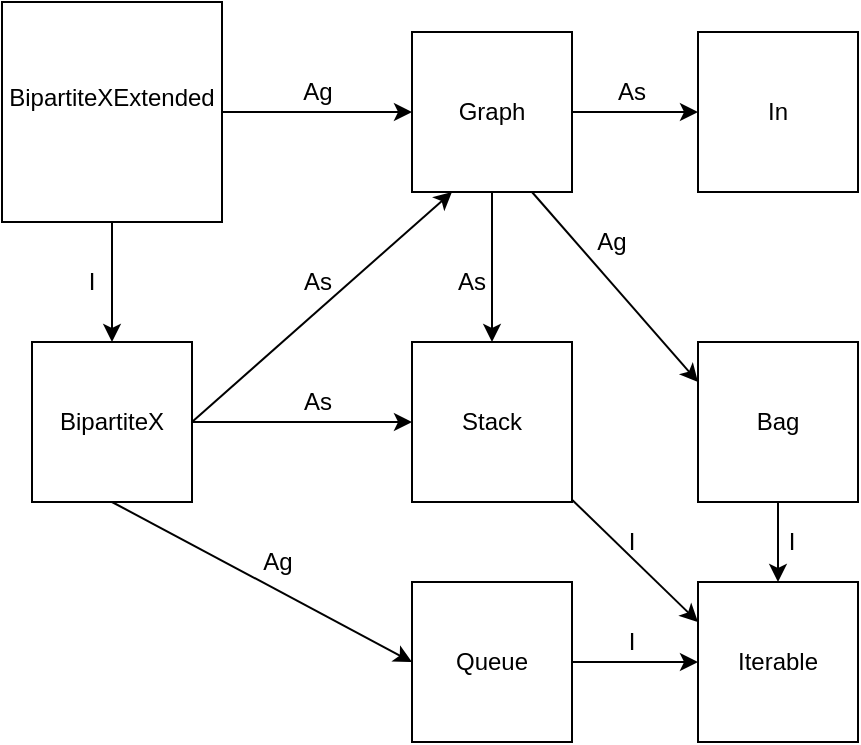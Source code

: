 <mxfile version="10.6.0" type="device"><diagram id="lu8lCyFsVQrsh7SPlWGY" name="Page-1"><mxGraphModel dx="627" dy="376" grid="1" gridSize="10" guides="1" tooltips="1" connect="1" arrows="1" fold="1" page="1" pageScale="1" pageWidth="827" pageHeight="1169" math="0" shadow="0"><root><mxCell id="0"/><mxCell id="1" parent="0"/><mxCell id="awcm1bKW5w8iULd767Vc-1" value="BipartiteX" style="whiteSpace=wrap;html=1;aspect=fixed;" vertex="1" parent="1"><mxGeometry x="80" y="360" width="80" height="80" as="geometry"/></mxCell><mxCell id="awcm1bKW5w8iULd767Vc-2" value="&lt;div&gt;BipartiteXExtended&lt;/div&gt;&lt;div&gt;&lt;br&gt;&lt;/div&gt;" style="whiteSpace=wrap;html=1;aspect=fixed;" vertex="1" parent="1"><mxGeometry x="65" y="190" width="110" height="110" as="geometry"/></mxCell><mxCell id="awcm1bKW5w8iULd767Vc-3" value="" style="endArrow=classic;html=1;exitX=0.5;exitY=1;exitDx=0;exitDy=0;" edge="1" parent="1" source="awcm1bKW5w8iULd767Vc-2"><mxGeometry width="50" height="50" relative="1" as="geometry"><mxPoint x="100" y="190" as="sourcePoint"/><mxPoint x="120" y="360" as="targetPoint"/></mxGeometry></mxCell><mxCell id="awcm1bKW5w8iULd767Vc-4" value="I" style="text;html=1;strokeColor=none;fillColor=none;align=center;verticalAlign=middle;whiteSpace=wrap;rounded=0;" vertex="1" parent="1"><mxGeometry x="90" y="320" width="40" height="20" as="geometry"/></mxCell><mxCell id="awcm1bKW5w8iULd767Vc-5" value="Graph" style="whiteSpace=wrap;html=1;aspect=fixed;" vertex="1" parent="1"><mxGeometry x="270" y="205" width="80" height="80" as="geometry"/></mxCell><mxCell id="awcm1bKW5w8iULd767Vc-6" value="" style="endArrow=classic;html=1;entryX=0;entryY=0.5;entryDx=0;entryDy=0;exitX=1;exitY=0.5;exitDx=0;exitDy=0;" edge="1" parent="1" source="awcm1bKW5w8iULd767Vc-2" target="awcm1bKW5w8iULd767Vc-5"><mxGeometry width="50" height="50" relative="1" as="geometry"><mxPoint x="70" y="370" as="sourcePoint"/><mxPoint x="120" y="320" as="targetPoint"/></mxGeometry></mxCell><mxCell id="awcm1bKW5w8iULd767Vc-7" value="Ag" style="text;html=1;strokeColor=none;fillColor=none;align=center;verticalAlign=middle;whiteSpace=wrap;rounded=0;" vertex="1" parent="1"><mxGeometry x="203" y="225" width="40" height="20" as="geometry"/></mxCell><mxCell id="awcm1bKW5w8iULd767Vc-8" value="" style="endArrow=classic;html=1;exitX=1;exitY=0.5;exitDx=0;exitDy=0;entryX=0.25;entryY=1;entryDx=0;entryDy=0;" edge="1" parent="1" source="awcm1bKW5w8iULd767Vc-1" target="awcm1bKW5w8iULd767Vc-5"><mxGeometry width="50" height="50" relative="1" as="geometry"><mxPoint x="70" y="510" as="sourcePoint"/><mxPoint x="120" y="460" as="targetPoint"/></mxGeometry></mxCell><mxCell id="awcm1bKW5w8iULd767Vc-9" value="As" style="text;html=1;strokeColor=none;fillColor=none;align=center;verticalAlign=middle;whiteSpace=wrap;rounded=0;" vertex="1" parent="1"><mxGeometry x="203" y="380" width="40" height="20" as="geometry"/></mxCell><mxCell id="awcm1bKW5w8iULd767Vc-10" value="Stack" style="whiteSpace=wrap;html=1;aspect=fixed;" vertex="1" parent="1"><mxGeometry x="270" y="360" width="80" height="80" as="geometry"/></mxCell><mxCell id="awcm1bKW5w8iULd767Vc-11" value="" style="endArrow=classic;html=1;exitX=1;exitY=0.5;exitDx=0;exitDy=0;entryX=0;entryY=0.5;entryDx=0;entryDy=0;" edge="1" parent="1" source="awcm1bKW5w8iULd767Vc-1" target="awcm1bKW5w8iULd767Vc-10"><mxGeometry width="50" height="50" relative="1" as="geometry"><mxPoint x="170" y="410" as="sourcePoint"/><mxPoint x="320" y="295" as="targetPoint"/></mxGeometry></mxCell><mxCell id="awcm1bKW5w8iULd767Vc-12" value="As" style="text;html=1;strokeColor=none;fillColor=none;align=center;verticalAlign=middle;whiteSpace=wrap;rounded=0;" vertex="1" parent="1"><mxGeometry x="203" y="320" width="40" height="20" as="geometry"/></mxCell><mxCell id="awcm1bKW5w8iULd767Vc-13" value="" style="endArrow=classic;html=1;exitX=0.5;exitY=1;exitDx=0;exitDy=0;entryX=0.5;entryY=0;entryDx=0;entryDy=0;" edge="1" parent="1" source="awcm1bKW5w8iULd767Vc-5" target="awcm1bKW5w8iULd767Vc-10"><mxGeometry width="50" height="50" relative="1" as="geometry"><mxPoint x="80" y="510" as="sourcePoint"/><mxPoint x="130" y="460" as="targetPoint"/></mxGeometry></mxCell><mxCell id="awcm1bKW5w8iULd767Vc-14" value="As" style="text;html=1;strokeColor=none;fillColor=none;align=center;verticalAlign=middle;whiteSpace=wrap;rounded=0;" vertex="1" parent="1"><mxGeometry x="280" y="320" width="40" height="20" as="geometry"/></mxCell><mxCell id="awcm1bKW5w8iULd767Vc-18" value="Bag" style="whiteSpace=wrap;html=1;aspect=fixed;" vertex="1" parent="1"><mxGeometry x="413" y="360" width="80" height="80" as="geometry"/></mxCell><mxCell id="awcm1bKW5w8iULd767Vc-19" value="In" style="whiteSpace=wrap;html=1;aspect=fixed;" vertex="1" parent="1"><mxGeometry x="413" y="205" width="80" height="80" as="geometry"/></mxCell><mxCell id="awcm1bKW5w8iULd767Vc-20" value="Queue" style="whiteSpace=wrap;html=1;aspect=fixed;" vertex="1" parent="1"><mxGeometry x="270" y="480" width="80" height="80" as="geometry"/></mxCell><mxCell id="awcm1bKW5w8iULd767Vc-21" value="" style="endArrow=classic;html=1;exitX=0.5;exitY=1;exitDx=0;exitDy=0;entryX=0;entryY=0.5;entryDx=0;entryDy=0;" edge="1" parent="1" source="awcm1bKW5w8iULd767Vc-1" target="awcm1bKW5w8iULd767Vc-20"><mxGeometry width="50" height="50" relative="1" as="geometry"><mxPoint x="180" y="510" as="sourcePoint"/><mxPoint x="230" y="460" as="targetPoint"/></mxGeometry></mxCell><mxCell id="awcm1bKW5w8iULd767Vc-22" value="Ag" style="text;html=1;strokeColor=none;fillColor=none;align=center;verticalAlign=middle;whiteSpace=wrap;rounded=0;" vertex="1" parent="1"><mxGeometry x="183" y="460" width="40" height="20" as="geometry"/></mxCell><mxCell id="awcm1bKW5w8iULd767Vc-23" value="" style="endArrow=classic;html=1;entryX=0;entryY=0.5;entryDx=0;entryDy=0;exitX=1;exitY=0.5;exitDx=0;exitDy=0;" edge="1" parent="1" source="awcm1bKW5w8iULd767Vc-5" target="awcm1bKW5w8iULd767Vc-19"><mxGeometry width="50" height="50" relative="1" as="geometry"><mxPoint x="185" y="255" as="sourcePoint"/><mxPoint x="280" y="255" as="targetPoint"/></mxGeometry></mxCell><mxCell id="awcm1bKW5w8iULd767Vc-24" value="" style="endArrow=classic;html=1;entryX=0;entryY=0.25;entryDx=0;entryDy=0;exitX=0.75;exitY=1;exitDx=0;exitDy=0;" edge="1" parent="1" source="awcm1bKW5w8iULd767Vc-5" target="awcm1bKW5w8iULd767Vc-18"><mxGeometry width="50" height="50" relative="1" as="geometry"><mxPoint x="360" y="255" as="sourcePoint"/><mxPoint x="423" y="255" as="targetPoint"/></mxGeometry></mxCell><mxCell id="awcm1bKW5w8iULd767Vc-25" value="Ag" style="text;html=1;strokeColor=none;fillColor=none;align=center;verticalAlign=middle;whiteSpace=wrap;rounded=0;" vertex="1" parent="1"><mxGeometry x="350" y="300" width="40" height="20" as="geometry"/></mxCell><mxCell id="awcm1bKW5w8iULd767Vc-26" value="As" style="text;html=1;strokeColor=none;fillColor=none;align=center;verticalAlign=middle;whiteSpace=wrap;rounded=0;" vertex="1" parent="1"><mxGeometry x="360" y="225" width="40" height="20" as="geometry"/></mxCell><mxCell id="awcm1bKW5w8iULd767Vc-27" value="Iterable" style="whiteSpace=wrap;html=1;aspect=fixed;" vertex="1" parent="1"><mxGeometry x="413" y="480" width="80" height="80" as="geometry"/></mxCell><mxCell id="awcm1bKW5w8iULd767Vc-28" value="I" style="text;html=1;strokeColor=none;fillColor=none;align=center;verticalAlign=middle;whiteSpace=wrap;rounded=0;" vertex="1" parent="1"><mxGeometry x="360" y="500" width="40" height="20" as="geometry"/></mxCell><mxCell id="awcm1bKW5w8iULd767Vc-29" value="" style="endArrow=classic;html=1;entryX=0;entryY=0.25;entryDx=0;entryDy=0;" edge="1" parent="1" source="awcm1bKW5w8iULd767Vc-10" target="awcm1bKW5w8iULd767Vc-27"><mxGeometry width="50" height="50" relative="1" as="geometry"><mxPoint x="350" y="490" as="sourcePoint"/><mxPoint x="400" y="440" as="targetPoint"/></mxGeometry></mxCell><mxCell id="awcm1bKW5w8iULd767Vc-30" value="" style="endArrow=classic;html=1;entryX=0;entryY=0.5;entryDx=0;entryDy=0;exitX=1;exitY=0.5;exitDx=0;exitDy=0;" edge="1" parent="1" source="awcm1bKW5w8iULd767Vc-20" target="awcm1bKW5w8iULd767Vc-27"><mxGeometry width="50" height="50" relative="1" as="geometry"><mxPoint x="360" y="448.835" as="sourcePoint"/><mxPoint x="423" y="510" as="targetPoint"/></mxGeometry></mxCell><mxCell id="awcm1bKW5w8iULd767Vc-31" value="" style="endArrow=classic;html=1;entryX=0.5;entryY=0;entryDx=0;entryDy=0;exitX=0.5;exitY=1;exitDx=0;exitDy=0;" edge="1" parent="1" source="awcm1bKW5w8iULd767Vc-18" target="awcm1bKW5w8iULd767Vc-27"><mxGeometry width="50" height="50" relative="1" as="geometry"><mxPoint x="360" y="530" as="sourcePoint"/><mxPoint x="423" y="530" as="targetPoint"/></mxGeometry></mxCell><mxCell id="awcm1bKW5w8iULd767Vc-32" value="I" style="text;html=1;strokeColor=none;fillColor=none;align=center;verticalAlign=middle;whiteSpace=wrap;rounded=0;" vertex="1" parent="1"><mxGeometry x="440" y="450" width="40" height="20" as="geometry"/></mxCell><mxCell id="awcm1bKW5w8iULd767Vc-33" value="I" style="text;html=1;strokeColor=none;fillColor=none;align=center;verticalAlign=middle;whiteSpace=wrap;rounded=0;" vertex="1" parent="1"><mxGeometry x="360" y="450" width="40" height="20" as="geometry"/></mxCell></root></mxGraphModel></diagram></mxfile>